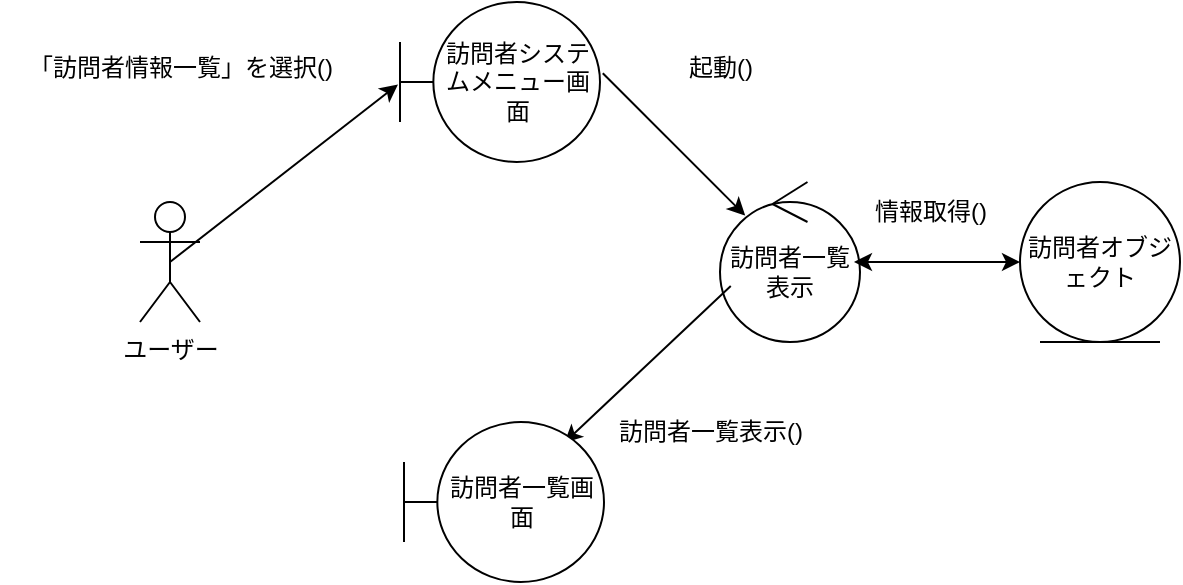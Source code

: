 <mxfile>
    <diagram id="Us6xt37kPdY7xIBQpgmT" name="ページ1">
        <mxGraphModel dx="1240" dy="563" grid="1" gridSize="10" guides="1" tooltips="1" connect="1" arrows="1" fold="1" page="1" pageScale="1" pageWidth="827" pageHeight="1169" math="0" shadow="0">
            <root>
                <mxCell id="0"/>
                <mxCell id="1" parent="0"/>
                <mxCell id="2" value="ユーザー" style="shape=umlActor;verticalLabelPosition=bottom;verticalAlign=top;html=1;" parent="1" vertex="1">
                    <mxGeometry x="40" y="170" width="30" height="60" as="geometry"/>
                </mxCell>
                <mxCell id="3" value="訪問者システムメニュー画面" style="shape=umlBoundary;whiteSpace=wrap;html=1;" parent="1" vertex="1">
                    <mxGeometry x="170" y="70" width="100" height="80" as="geometry"/>
                </mxCell>
                <mxCell id="4" value="" style="endArrow=classic;html=1;entryX=-0.01;entryY=0.515;entryDx=0;entryDy=0;entryPerimeter=0;exitX=0.5;exitY=0.5;exitDx=0;exitDy=0;exitPerimeter=0;" parent="1" source="2" target="3" edge="1">
                    <mxGeometry width="50" height="50" relative="1" as="geometry">
                        <mxPoint x="220" y="230" as="sourcePoint"/>
                        <mxPoint x="270" y="180" as="targetPoint"/>
                    </mxGeometry>
                </mxCell>
                <mxCell id="6" value="" style="endArrow=classic;html=1;exitX=1.014;exitY=0.445;exitDx=0;exitDy=0;exitPerimeter=0;entryX=0.18;entryY=0.21;entryDx=0;entryDy=0;entryPerimeter=0;" parent="1" source="3" target="7" edge="1">
                    <mxGeometry width="50" height="50" relative="1" as="geometry">
                        <mxPoint x="220" y="230" as="sourcePoint"/>
                        <mxPoint x="320" y="160" as="targetPoint"/>
                    </mxGeometry>
                </mxCell>
                <mxCell id="7" value="訪問者一覧表示" style="ellipse;shape=umlControl;whiteSpace=wrap;html=1;" parent="1" vertex="1">
                    <mxGeometry x="330" y="160" width="70" height="80" as="geometry"/>
                </mxCell>
                <mxCell id="8" value="訪問者オブジェクト" style="ellipse;shape=umlEntity;whiteSpace=wrap;html=1;" parent="1" vertex="1">
                    <mxGeometry x="480" y="160" width="80" height="80" as="geometry"/>
                </mxCell>
                <mxCell id="9" value="" style="endArrow=classic;startArrow=classic;html=1;entryX=0;entryY=0.5;entryDx=0;entryDy=0;exitX=0.957;exitY=0.5;exitDx=0;exitDy=0;exitPerimeter=0;" parent="1" source="7" target="8" edge="1">
                    <mxGeometry width="50" height="50" relative="1" as="geometry">
                        <mxPoint x="380" y="230" as="sourcePoint"/>
                        <mxPoint x="430" y="180" as="targetPoint"/>
                    </mxGeometry>
                </mxCell>
                <mxCell id="10" value="" style="endArrow=classic;html=1;exitX=0.077;exitY=0.65;exitDx=0;exitDy=0;exitPerimeter=0;entryX=0.802;entryY=0.13;entryDx=0;entryDy=0;entryPerimeter=0;" parent="1" source="7" target="11" edge="1">
                    <mxGeometry width="50" height="50" relative="1" as="geometry">
                        <mxPoint x="170" y="230" as="sourcePoint"/>
                        <mxPoint x="310" y="260" as="targetPoint"/>
                    </mxGeometry>
                </mxCell>
                <mxCell id="11" value="訪問者一覧画面" style="shape=umlBoundary;whiteSpace=wrap;html=1;" parent="1" vertex="1">
                    <mxGeometry x="172" y="280" width="100" height="80" as="geometry"/>
                </mxCell>
                <mxCell id="12" value="「訪問者情報一覧」を選択()" style="text;html=1;align=center;verticalAlign=middle;resizable=0;points=[];autosize=1;strokeColor=none;fillColor=none;" vertex="1" parent="1">
                    <mxGeometry x="-30" y="88" width="180" height="30" as="geometry"/>
                </mxCell>
                <mxCell id="13" value="起動()" style="text;html=1;align=center;verticalAlign=middle;resizable=0;points=[];autosize=1;strokeColor=none;fillColor=none;" vertex="1" parent="1">
                    <mxGeometry x="300" y="88" width="60" height="30" as="geometry"/>
                </mxCell>
                <mxCell id="14" value="情報取得()" style="text;html=1;align=center;verticalAlign=middle;resizable=0;points=[];autosize=1;strokeColor=none;fillColor=none;" vertex="1" parent="1">
                    <mxGeometry x="395" y="160" width="80" height="30" as="geometry"/>
                </mxCell>
                <mxCell id="15" value="訪問者一覧表示()" style="text;html=1;align=center;verticalAlign=middle;resizable=0;points=[];autosize=1;strokeColor=none;fillColor=none;" vertex="1" parent="1">
                    <mxGeometry x="265" y="270" width="120" height="30" as="geometry"/>
                </mxCell>
            </root>
        </mxGraphModel>
    </diagram>
</mxfile>